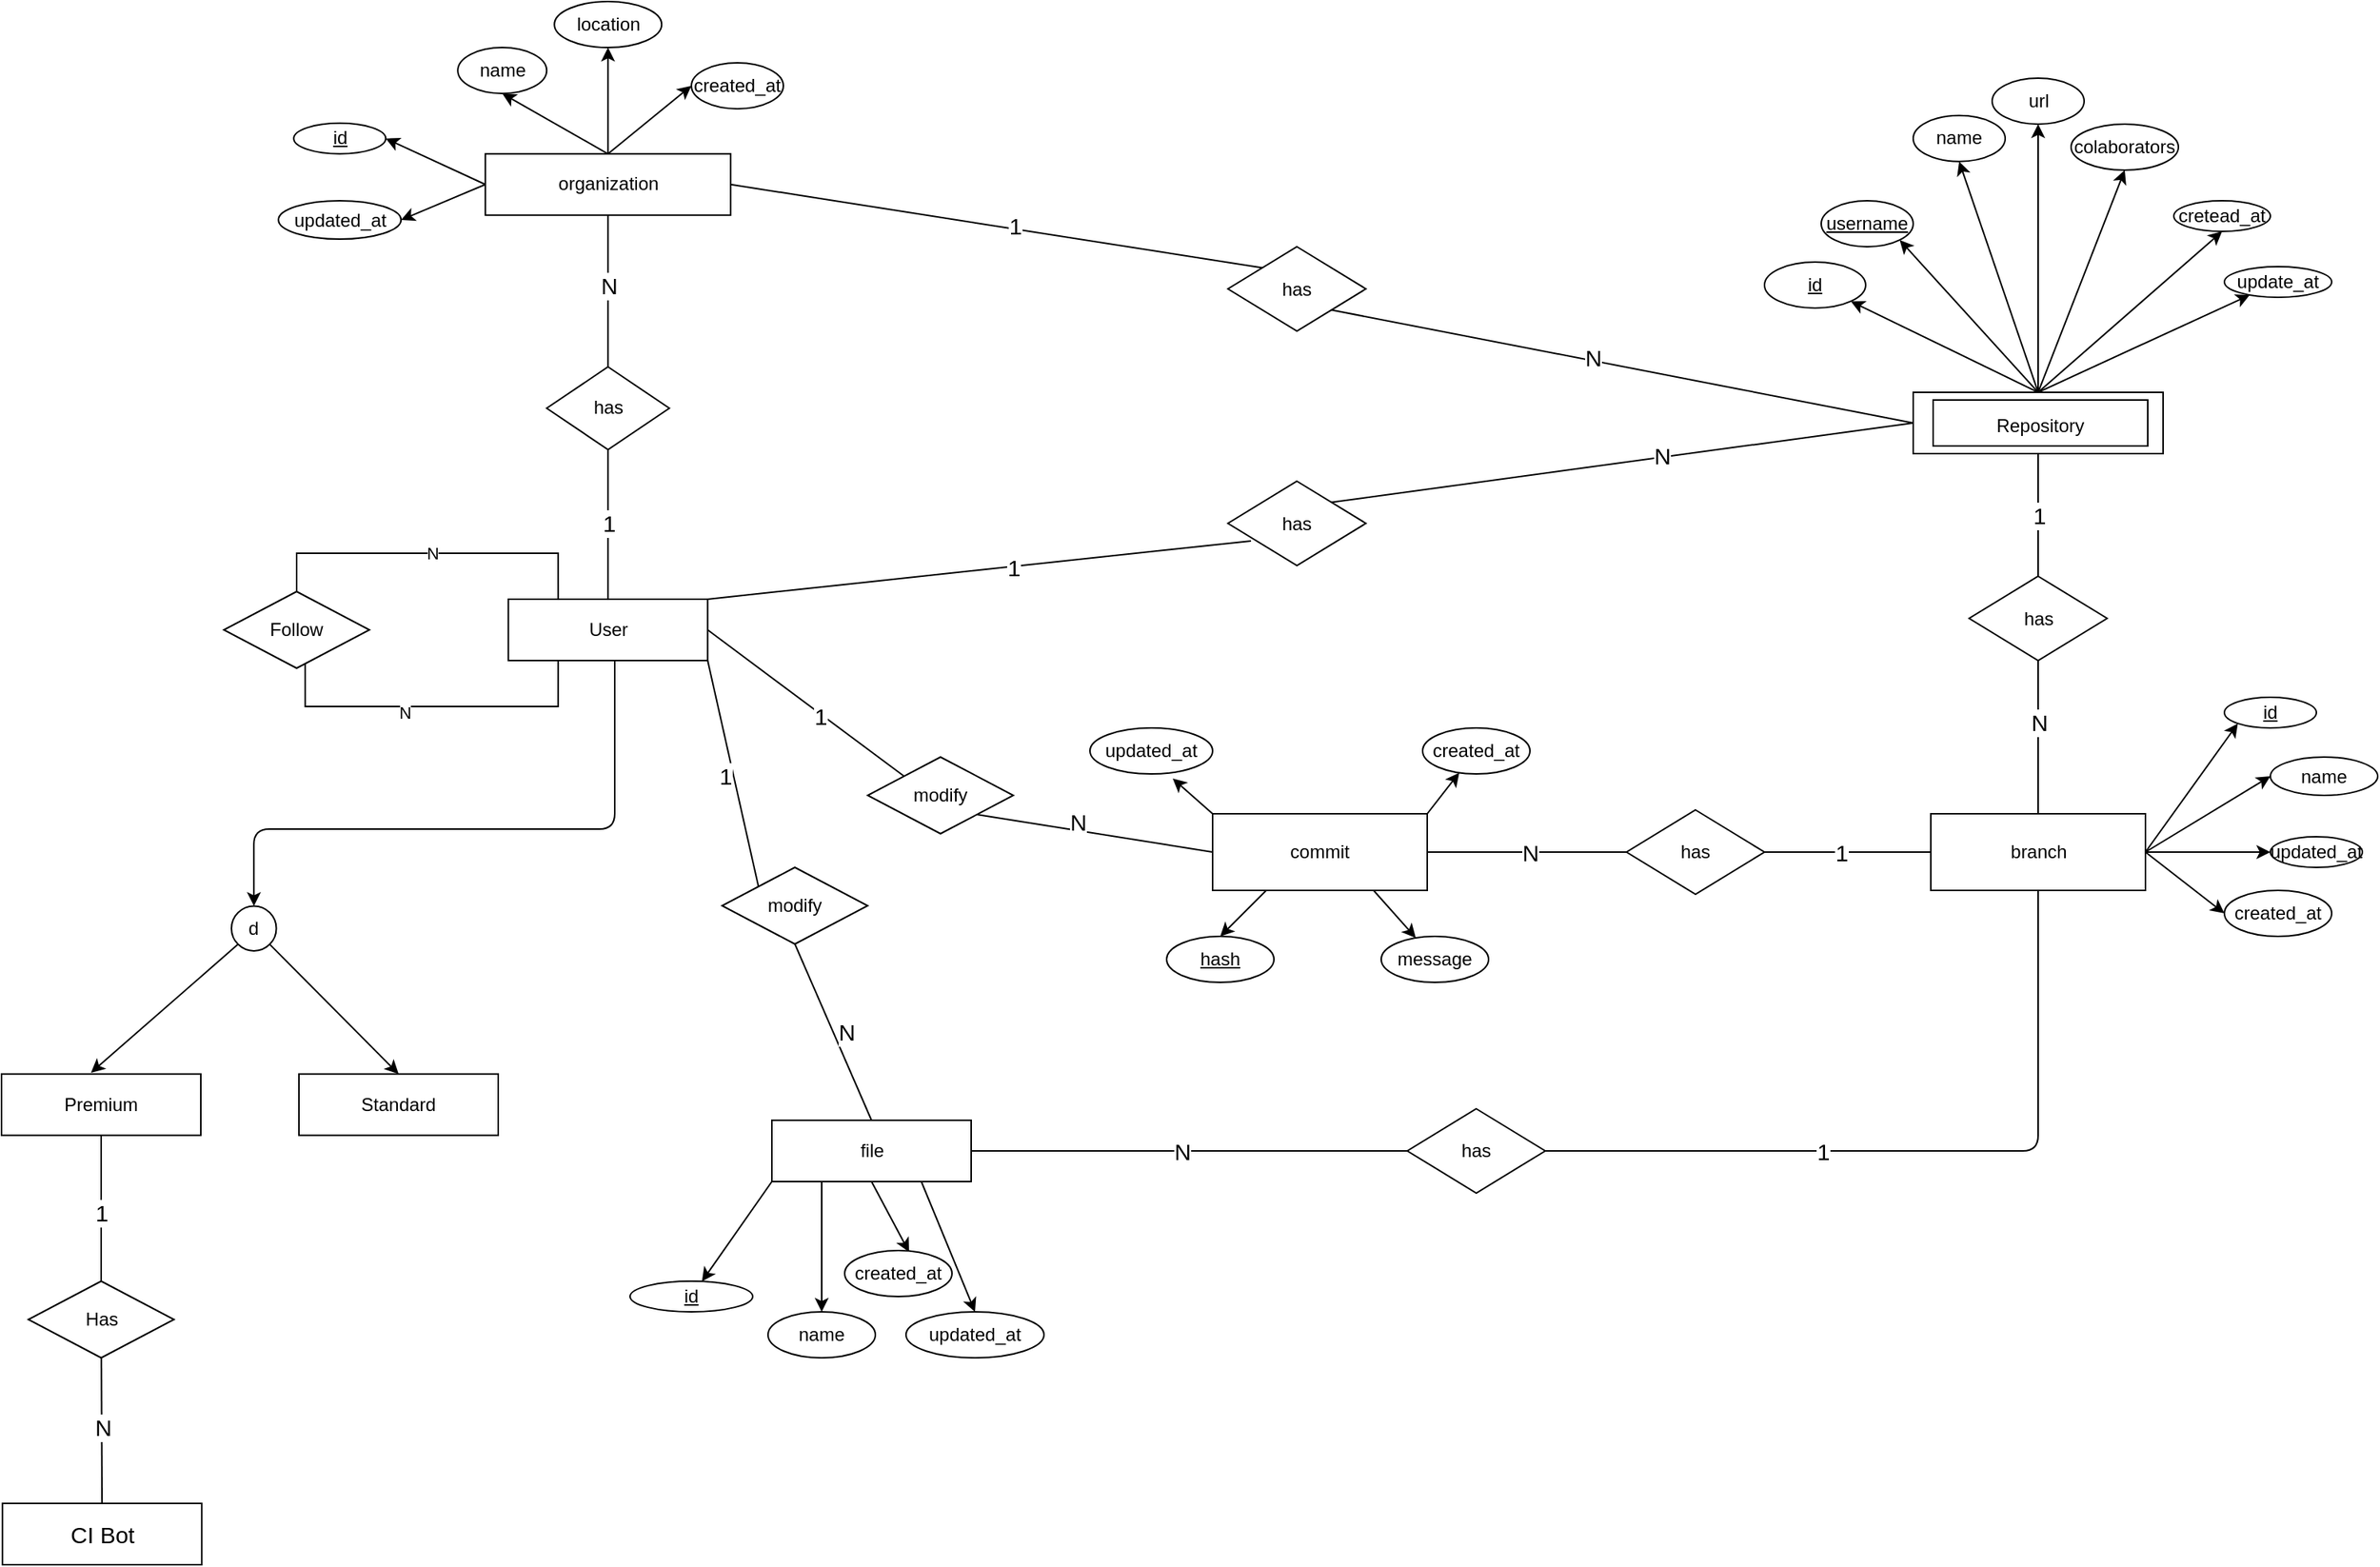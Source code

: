 <mxfile version="14.7.7" type="github">
  <diagram id="TYsEaEMNFWNOag3v1iif" name="Page-1">
    <mxGraphModel dx="2249" dy="811" grid="1" gridSize="10" guides="1" tooltips="1" connect="1" arrows="1" fold="1" page="1" pageScale="1" pageWidth="827" pageHeight="1169" math="0" shadow="0">
      <root>
        <mxCell id="0" />
        <mxCell id="1" parent="0" />
        <mxCell id="EZ2-l9n4eVcmhHuR-73A-8" style="edgeStyle=orthogonalEdgeStyle;rounded=1;orthogonalLoop=1;jettySize=auto;html=1;entryX=0.5;entryY=0;entryDx=0;entryDy=0;" parent="1" source="ldGf9XZsLyRZcBgSeUy8-1" target="EZ2-l9n4eVcmhHuR-73A-7" edge="1">
          <mxGeometry relative="1" as="geometry">
            <Array as="points">
              <mxPoint x="160" y="550" />
              <mxPoint x="-75" y="550" />
            </Array>
          </mxGeometry>
        </mxCell>
        <mxCell id="Y0P9biqU0XknDKCg1FIJ-3" style="edgeStyle=orthogonalEdgeStyle;rounded=0;orthogonalLoop=1;jettySize=auto;html=1;entryX=0.5;entryY=0;entryDx=0;entryDy=0;endArrow=none;endFill=0;exitX=0.25;exitY=0;exitDx=0;exitDy=0;" edge="1" parent="1" source="ldGf9XZsLyRZcBgSeUy8-1" target="Y0P9biqU0XknDKCg1FIJ-2">
          <mxGeometry relative="1" as="geometry">
            <mxPoint x="115.62" y="400" as="sourcePoint" />
            <mxPoint x="-31.26" y="400" as="targetPoint" />
            <Array as="points">
              <mxPoint x="123" y="370" />
              <mxPoint x="-47" y="370" />
            </Array>
          </mxGeometry>
        </mxCell>
        <mxCell id="Y0P9biqU0XknDKCg1FIJ-5" value="N" style="edgeLabel;html=1;align=center;verticalAlign=middle;resizable=0;points=[];" vertex="1" connectable="0" parent="Y0P9biqU0XknDKCg1FIJ-3">
          <mxGeometry x="-0.267" relative="1" as="geometry">
            <mxPoint x="-30" as="offset" />
          </mxGeometry>
        </mxCell>
        <mxCell id="ldGf9XZsLyRZcBgSeUy8-1" value="User" style="whiteSpace=wrap;html=1;align=center;" parent="1" vertex="1">
          <mxGeometry x="90.62" y="400" width="130" height="40" as="geometry" />
        </mxCell>
        <mxCell id="EZ2-l9n4eVcmhHuR-73A-34" style="rounded=1;orthogonalLoop=1;jettySize=auto;html=1;entryX=1;entryY=0;entryDx=0;entryDy=0;fontSize=15;startArrow=none;startFill=0;endArrow=none;endFill=0;exitX=0.167;exitY=0.709;exitDx=0;exitDy=0;exitPerimeter=0;" parent="1" source="ldGf9XZsLyRZcBgSeUy8-25" target="ldGf9XZsLyRZcBgSeUy8-1" edge="1">
          <mxGeometry relative="1" as="geometry" />
        </mxCell>
        <mxCell id="EZ2-l9n4eVcmhHuR-73A-48" value="1" style="edgeLabel;html=1;align=center;verticalAlign=middle;resizable=0;points=[];fontSize=15;" parent="EZ2-l9n4eVcmhHuR-73A-34" vertex="1" connectable="0">
          <mxGeometry x="-0.126" relative="1" as="geometry">
            <mxPoint as="offset" />
          </mxGeometry>
        </mxCell>
        <mxCell id="EZ2-l9n4eVcmhHuR-73A-46" style="edgeStyle=none;rounded=1;orthogonalLoop=1;jettySize=auto;html=1;exitX=1;exitY=0;exitDx=0;exitDy=0;entryX=0;entryY=0.5;entryDx=0;entryDy=0;fontSize=15;startArrow=none;startFill=0;endArrow=none;endFill=0;" parent="1" source="ldGf9XZsLyRZcBgSeUy8-25" target="ldGf9XZsLyRZcBgSeUy8-41" edge="1">
          <mxGeometry relative="1" as="geometry" />
        </mxCell>
        <mxCell id="EZ2-l9n4eVcmhHuR-73A-47" value="N" style="edgeLabel;html=1;align=center;verticalAlign=middle;resizable=0;points=[];fontSize=15;" parent="EZ2-l9n4eVcmhHuR-73A-46" vertex="1" connectable="0">
          <mxGeometry x="0.2" y="1" relative="1" as="geometry">
            <mxPoint x="-13" y="1" as="offset" />
          </mxGeometry>
        </mxCell>
        <mxCell id="ldGf9XZsLyRZcBgSeUy8-25" value="has" style="shape=rhombus;perimeter=rhombusPerimeter;whiteSpace=wrap;html=1;align=center;" parent="1" vertex="1">
          <mxGeometry x="560" y="323" width="90" height="55" as="geometry" />
        </mxCell>
        <mxCell id="EZ2-l9n4eVcmhHuR-73A-33" style="rounded=1;orthogonalLoop=1;jettySize=auto;html=1;entryX=1;entryY=1;entryDx=0;entryDy=0;fontSize=15;startArrow=none;startFill=0;endArrow=none;endFill=0;exitX=0;exitY=0;exitDx=0;exitDy=0;" parent="1" source="ldGf9XZsLyRZcBgSeUy8-39" target="ldGf9XZsLyRZcBgSeUy8-1" edge="1">
          <mxGeometry relative="1" as="geometry" />
        </mxCell>
        <mxCell id="EZ2-l9n4eVcmhHuR-73A-57" value="1" style="edgeLabel;html=1;align=center;verticalAlign=middle;resizable=0;points=[];fontSize=15;" parent="EZ2-l9n4eVcmhHuR-73A-33" vertex="1" connectable="0">
          <mxGeometry x="-0.208" relative="1" as="geometry">
            <mxPoint x="-9" y="-14" as="offset" />
          </mxGeometry>
        </mxCell>
        <mxCell id="EZ2-l9n4eVcmhHuR-73A-35" style="edgeStyle=none;rounded=1;orthogonalLoop=1;jettySize=auto;html=1;exitX=1;exitY=1;exitDx=0;exitDy=0;entryX=0;entryY=0.5;entryDx=0;entryDy=0;fontSize=15;startArrow=none;startFill=0;endArrow=none;endFill=0;" parent="1" source="EZ2-l9n4eVcmhHuR-73A-64" target="ldGf9XZsLyRZcBgSeUy8-68" edge="1">
          <mxGeometry relative="1" as="geometry" />
        </mxCell>
        <mxCell id="EZ2-l9n4eVcmhHuR-73A-54" value="N" style="edgeLabel;html=1;align=center;verticalAlign=middle;resizable=0;points=[];fontSize=15;" parent="EZ2-l9n4eVcmhHuR-73A-35" vertex="1" connectable="0">
          <mxGeometry x="0.257" y="-1" relative="1" as="geometry">
            <mxPoint x="-31" y="-12" as="offset" />
          </mxGeometry>
        </mxCell>
        <mxCell id="ldGf9XZsLyRZcBgSeUy8-39" value="modify" style="shape=rhombus;perimeter=rhombusPerimeter;whiteSpace=wrap;html=1;align=center;" parent="1" vertex="1">
          <mxGeometry x="230" y="575" width="95" height="50" as="geometry" />
        </mxCell>
        <mxCell id="ldGf9XZsLyRZcBgSeUy8-50" style="edgeStyle=none;rounded=0;orthogonalLoop=1;jettySize=auto;html=1;entryX=1;entryY=1;entryDx=0;entryDy=0;exitX=0.5;exitY=0;exitDx=0;exitDy=0;" parent="1" source="ldGf9XZsLyRZcBgSeUy8-41" target="ldGf9XZsLyRZcBgSeUy8-49" edge="1">
          <mxGeometry relative="1" as="geometry">
            <mxPoint x="1060" y="250" as="sourcePoint" />
            <mxPoint x="917" y="216" as="targetPoint" />
          </mxGeometry>
        </mxCell>
        <mxCell id="ldGf9XZsLyRZcBgSeUy8-51" style="edgeStyle=none;rounded=0;orthogonalLoop=1;jettySize=auto;html=1;exitX=0.5;exitY=0;exitDx=0;exitDy=0;entryX=0.5;entryY=1;entryDx=0;entryDy=0;" parent="1" source="ldGf9XZsLyRZcBgSeUy8-41" target="ldGf9XZsLyRZcBgSeUy8-47" edge="1">
          <mxGeometry relative="1" as="geometry" />
        </mxCell>
        <mxCell id="ldGf9XZsLyRZcBgSeUy8-52" style="edgeStyle=none;rounded=0;orthogonalLoop=1;jettySize=auto;html=1;entryX=0.5;entryY=1;entryDx=0;entryDy=0;exitX=0.5;exitY=0;exitDx=0;exitDy=0;" parent="1" source="ldGf9XZsLyRZcBgSeUy8-41" target="ldGf9XZsLyRZcBgSeUy8-46" edge="1">
          <mxGeometry relative="1" as="geometry">
            <mxPoint x="1070" y="196" as="targetPoint" />
          </mxGeometry>
        </mxCell>
        <mxCell id="ldGf9XZsLyRZcBgSeUy8-53" style="edgeStyle=none;rounded=0;orthogonalLoop=1;jettySize=auto;html=1;entryX=0.5;entryY=1;entryDx=0;entryDy=0;exitX=0.5;exitY=0;exitDx=0;exitDy=0;" parent="1" source="ldGf9XZsLyRZcBgSeUy8-41" target="ldGf9XZsLyRZcBgSeUy8-45" edge="1">
          <mxGeometry relative="1" as="geometry">
            <mxPoint x="1100" y="230" as="sourcePoint" />
          </mxGeometry>
        </mxCell>
        <mxCell id="ldGf9XZsLyRZcBgSeUy8-54" style="edgeStyle=none;rounded=0;orthogonalLoop=1;jettySize=auto;html=1;exitX=0.5;exitY=0;exitDx=0;exitDy=0;entryX=0.5;entryY=1;entryDx=0;entryDy=0;" parent="1" source="ldGf9XZsLyRZcBgSeUy8-41" target="ldGf9XZsLyRZcBgSeUy8-44" edge="1">
          <mxGeometry relative="1" as="geometry" />
        </mxCell>
        <mxCell id="ldGf9XZsLyRZcBgSeUy8-55" style="edgeStyle=none;rounded=0;orthogonalLoop=1;jettySize=auto;html=1;exitX=0.5;exitY=0;exitDx=0;exitDy=0;" parent="1" source="ldGf9XZsLyRZcBgSeUy8-41" target="ldGf9XZsLyRZcBgSeUy8-43" edge="1">
          <mxGeometry relative="1" as="geometry" />
        </mxCell>
        <mxCell id="ldGf9XZsLyRZcBgSeUy8-43" value="update_at" style="ellipse;whiteSpace=wrap;html=1;align=center;" parent="1" vertex="1">
          <mxGeometry x="1210" y="183" width="70" height="20" as="geometry" />
        </mxCell>
        <mxCell id="ldGf9XZsLyRZcBgSeUy8-44" value="cretead_at" style="ellipse;whiteSpace=wrap;html=1;align=center;" parent="1" vertex="1">
          <mxGeometry x="1177" y="140" width="63" height="20" as="geometry" />
        </mxCell>
        <mxCell id="ldGf9XZsLyRZcBgSeUy8-45" value="colaborators" style="ellipse;whiteSpace=wrap;html=1;align=center;" parent="1" vertex="1">
          <mxGeometry x="1110" y="90" width="70" height="30" as="geometry" />
        </mxCell>
        <mxCell id="ldGf9XZsLyRZcBgSeUy8-46" value="url" style="ellipse;whiteSpace=wrap;html=1;align=center;" parent="1" vertex="1">
          <mxGeometry x="1058.5" y="60" width="60" height="30" as="geometry" />
        </mxCell>
        <mxCell id="ldGf9XZsLyRZcBgSeUy8-47" value="name" style="ellipse;whiteSpace=wrap;html=1;align=center;" parent="1" vertex="1">
          <mxGeometry x="1007" y="84.38" width="60" height="30" as="geometry" />
        </mxCell>
        <mxCell id="ldGf9XZsLyRZcBgSeUy8-49" value="id" style="ellipse;whiteSpace=wrap;html=1;align=center;fontStyle=4;" parent="1" vertex="1">
          <mxGeometry x="910" y="180" width="66" height="30" as="geometry" />
        </mxCell>
        <mxCell id="ldGf9XZsLyRZcBgSeUy8-62" style="edgeStyle=none;rounded=0;orthogonalLoop=1;jettySize=auto;html=1;exitX=0;exitY=1;exitDx=0;exitDy=0;" parent="1" source="ldGf9XZsLyRZcBgSeUy8-56" target="ldGf9XZsLyRZcBgSeUy8-61" edge="1">
          <mxGeometry relative="1" as="geometry" />
        </mxCell>
        <mxCell id="ldGf9XZsLyRZcBgSeUy8-63" style="edgeStyle=none;rounded=0;orthogonalLoop=1;jettySize=auto;html=1;exitX=0.25;exitY=1;exitDx=0;exitDy=0;entryX=0.5;entryY=0;entryDx=0;entryDy=0;" parent="1" source="ldGf9XZsLyRZcBgSeUy8-56" target="ldGf9XZsLyRZcBgSeUy8-59" edge="1">
          <mxGeometry relative="1" as="geometry" />
        </mxCell>
        <mxCell id="ldGf9XZsLyRZcBgSeUy8-64" style="edgeStyle=none;rounded=0;orthogonalLoop=1;jettySize=auto;html=1;exitX=0.5;exitY=1;exitDx=0;exitDy=0;entryX=0.6;entryY=0.033;entryDx=0;entryDy=0;entryPerimeter=0;" parent="1" source="ldGf9XZsLyRZcBgSeUy8-56" target="ldGf9XZsLyRZcBgSeUy8-58" edge="1">
          <mxGeometry relative="1" as="geometry" />
        </mxCell>
        <mxCell id="ldGf9XZsLyRZcBgSeUy8-65" style="edgeStyle=none;rounded=0;orthogonalLoop=1;jettySize=auto;html=1;exitX=0.75;exitY=1;exitDx=0;exitDy=0;entryX=0.5;entryY=0;entryDx=0;entryDy=0;" parent="1" source="ldGf9XZsLyRZcBgSeUy8-56" target="ldGf9XZsLyRZcBgSeUy8-57" edge="1">
          <mxGeometry relative="1" as="geometry" />
        </mxCell>
        <mxCell id="EZ2-l9n4eVcmhHuR-73A-3" style="edgeStyle=orthogonalEdgeStyle;rounded=1;orthogonalLoop=1;jettySize=auto;html=1;exitX=1;exitY=0.5;exitDx=0;exitDy=0;entryX=0;entryY=0.5;entryDx=0;entryDy=0;endArrow=none;endFill=0;" parent="1" source="ldGf9XZsLyRZcBgSeUy8-56" target="EZ2-l9n4eVcmhHuR-73A-1" edge="1">
          <mxGeometry relative="1" as="geometry" />
        </mxCell>
        <mxCell id="EZ2-l9n4eVcmhHuR-73A-60" value="N" style="edgeLabel;html=1;align=center;verticalAlign=middle;resizable=0;points=[];fontSize=15;" parent="EZ2-l9n4eVcmhHuR-73A-3" vertex="1" connectable="0">
          <mxGeometry x="-0.083" relative="1" as="geometry">
            <mxPoint x="7" as="offset" />
          </mxGeometry>
        </mxCell>
        <mxCell id="ldGf9XZsLyRZcBgSeUy8-56" value="file " style="whiteSpace=wrap;html=1;align=center;" parent="1" vertex="1">
          <mxGeometry x="262.5" y="740" width="130" height="40" as="geometry" />
        </mxCell>
        <mxCell id="ldGf9XZsLyRZcBgSeUy8-57" value="updated_at" style="ellipse;whiteSpace=wrap;html=1;align=center;" parent="1" vertex="1">
          <mxGeometry x="350" y="865" width="90" height="30" as="geometry" />
        </mxCell>
        <mxCell id="ldGf9XZsLyRZcBgSeUy8-58" value="created_at" style="ellipse;whiteSpace=wrap;html=1;align=center;" parent="1" vertex="1">
          <mxGeometry x="310" y="825" width="70" height="30" as="geometry" />
        </mxCell>
        <mxCell id="ldGf9XZsLyRZcBgSeUy8-59" value="name" style="ellipse;whiteSpace=wrap;html=1;align=center;" parent="1" vertex="1">
          <mxGeometry x="260" y="865" width="70" height="30" as="geometry" />
        </mxCell>
        <mxCell id="ldGf9XZsLyRZcBgSeUy8-61" value="id" style="ellipse;whiteSpace=wrap;html=1;align=center;fontStyle=4;" parent="1" vertex="1">
          <mxGeometry x="170" y="845" width="80" height="20" as="geometry" />
        </mxCell>
        <mxCell id="ldGf9XZsLyRZcBgSeUy8-67" value="" style="endArrow=none;html=1;rounded=0;entryX=0.5;entryY=0;entryDx=0;entryDy=0;exitX=0.5;exitY=1;exitDx=0;exitDy=0;" parent="1" source="ldGf9XZsLyRZcBgSeUy8-39" target="ldGf9XZsLyRZcBgSeUy8-56" edge="1">
          <mxGeometry relative="1" as="geometry">
            <mxPoint x="334.5" y="585" as="sourcePoint" />
            <mxPoint x="334.5" y="725" as="targetPoint" />
          </mxGeometry>
        </mxCell>
        <mxCell id="EZ2-l9n4eVcmhHuR-73A-56" value="N" style="edgeLabel;html=1;align=center;verticalAlign=middle;resizable=0;points=[];fontSize=15;" parent="ldGf9XZsLyRZcBgSeUy8-67" vertex="1" connectable="0">
          <mxGeometry x="0.32" y="1" relative="1" as="geometry">
            <mxPoint x="-1" y="-19" as="offset" />
          </mxGeometry>
        </mxCell>
        <mxCell id="ldGf9XZsLyRZcBgSeUy8-74" style="edgeStyle=none;rounded=0;orthogonalLoop=1;jettySize=auto;html=1;exitX=0.25;exitY=1;exitDx=0;exitDy=0;entryX=0.5;entryY=0;entryDx=0;entryDy=0;" parent="1" source="ldGf9XZsLyRZcBgSeUy8-68" target="ldGf9XZsLyRZcBgSeUy8-69" edge="1">
          <mxGeometry relative="1" as="geometry" />
        </mxCell>
        <mxCell id="ldGf9XZsLyRZcBgSeUy8-75" style="edgeStyle=none;rounded=0;orthogonalLoop=1;jettySize=auto;html=1;exitX=0.75;exitY=1;exitDx=0;exitDy=0;" parent="1" source="ldGf9XZsLyRZcBgSeUy8-68" target="ldGf9XZsLyRZcBgSeUy8-73" edge="1">
          <mxGeometry relative="1" as="geometry" />
        </mxCell>
        <mxCell id="ldGf9XZsLyRZcBgSeUy8-76" style="edgeStyle=none;rounded=0;orthogonalLoop=1;jettySize=auto;html=1;exitX=1;exitY=0;exitDx=0;exitDy=0;" parent="1" source="ldGf9XZsLyRZcBgSeUy8-68" target="ldGf9XZsLyRZcBgSeUy8-72" edge="1">
          <mxGeometry relative="1" as="geometry" />
        </mxCell>
        <mxCell id="ldGf9XZsLyRZcBgSeUy8-77" style="edgeStyle=none;rounded=0;orthogonalLoop=1;jettySize=auto;html=1;exitX=0;exitY=0;exitDx=0;exitDy=0;entryX=0.675;entryY=1.1;entryDx=0;entryDy=0;entryPerimeter=0;" parent="1" source="ldGf9XZsLyRZcBgSeUy8-68" target="ldGf9XZsLyRZcBgSeUy8-71" edge="1">
          <mxGeometry relative="1" as="geometry" />
        </mxCell>
        <mxCell id="ldGf9XZsLyRZcBgSeUy8-68" value="commit" style="whiteSpace=wrap;html=1;align=center;" parent="1" vertex="1">
          <mxGeometry x="550" y="540" width="140" height="50" as="geometry" />
        </mxCell>
        <mxCell id="ldGf9XZsLyRZcBgSeUy8-69" value="hash" style="ellipse;whiteSpace=wrap;html=1;align=center;fontStyle=4;" parent="1" vertex="1">
          <mxGeometry x="520" y="620" width="70" height="30" as="geometry" />
        </mxCell>
        <mxCell id="ldGf9XZsLyRZcBgSeUy8-71" value="updated_at" style="ellipse;whiteSpace=wrap;html=1;align=center;" parent="1" vertex="1">
          <mxGeometry x="470" y="484" width="80" height="30" as="geometry" />
        </mxCell>
        <mxCell id="ldGf9XZsLyRZcBgSeUy8-72" value="created_at" style="ellipse;whiteSpace=wrap;html=1;align=center;" parent="1" vertex="1">
          <mxGeometry x="687" y="484" width="70" height="30" as="geometry" />
        </mxCell>
        <mxCell id="ldGf9XZsLyRZcBgSeUy8-73" value="message" style="ellipse;whiteSpace=wrap;html=1;align=center;" parent="1" vertex="1">
          <mxGeometry x="660" y="620" width="70" height="30" as="geometry" />
        </mxCell>
        <mxCell id="ldGf9XZsLyRZcBgSeUy8-80" style="edgeStyle=none;rounded=0;orthogonalLoop=1;jettySize=auto;html=1;entryX=0.5;entryY=0;entryDx=0;entryDy=0;" parent="1" source="ldGf9XZsLyRZcBgSeUy8-68" target="ldGf9XZsLyRZcBgSeUy8-68" edge="1">
          <mxGeometry relative="1" as="geometry" />
        </mxCell>
        <mxCell id="ldGf9XZsLyRZcBgSeUy8-81" value="has" style="shape=rhombus;perimeter=rhombusPerimeter;whiteSpace=wrap;html=1;align=center;" parent="1" vertex="1">
          <mxGeometry x="820" y="537.5" width="90" height="55" as="geometry" />
        </mxCell>
        <mxCell id="ldGf9XZsLyRZcBgSeUy8-86" style="edgeStyle=none;rounded=0;orthogonalLoop=1;jettySize=auto;html=1;exitX=0;exitY=0.5;exitDx=0;exitDy=0;entryX=1;entryY=0.5;entryDx=0;entryDy=0;" parent="1" source="ldGf9XZsLyRZcBgSeUy8-82" target="ldGf9XZsLyRZcBgSeUy8-83" edge="1">
          <mxGeometry relative="1" as="geometry" />
        </mxCell>
        <mxCell id="ldGf9XZsLyRZcBgSeUy8-87" style="edgeStyle=none;rounded=0;orthogonalLoop=1;jettySize=auto;html=1;exitX=0.5;exitY=0;exitDx=0;exitDy=0;entryX=0.5;entryY=1;entryDx=0;entryDy=0;" parent="1" source="ldGf9XZsLyRZcBgSeUy8-82" target="ldGf9XZsLyRZcBgSeUy8-84" edge="1">
          <mxGeometry relative="1" as="geometry" />
        </mxCell>
        <mxCell id="ldGf9XZsLyRZcBgSeUy8-88" style="edgeStyle=none;rounded=0;orthogonalLoop=1;jettySize=auto;html=1;exitX=0.5;exitY=0;exitDx=0;exitDy=0;" parent="1" source="ldGf9XZsLyRZcBgSeUy8-82" target="ldGf9XZsLyRZcBgSeUy8-85" edge="1">
          <mxGeometry relative="1" as="geometry" />
        </mxCell>
        <mxCell id="ldGf9XZsLyRZcBgSeUy8-90" style="edgeStyle=none;rounded=0;orthogonalLoop=1;jettySize=auto;html=1;exitX=0.5;exitY=0;exitDx=0;exitDy=0;entryX=0;entryY=0.5;entryDx=0;entryDy=0;" parent="1" source="ldGf9XZsLyRZcBgSeUy8-82" target="ldGf9XZsLyRZcBgSeUy8-89" edge="1">
          <mxGeometry relative="1" as="geometry">
            <mxPoint x="310.62" y="89.38" as="targetPoint" />
          </mxGeometry>
        </mxCell>
        <mxCell id="ldGf9XZsLyRZcBgSeUy8-92" style="edgeStyle=none;rounded=0;orthogonalLoop=1;jettySize=auto;html=1;exitX=0;exitY=0.5;exitDx=0;exitDy=0;entryX=1;entryY=0.5;entryDx=0;entryDy=0;" parent="1" source="ldGf9XZsLyRZcBgSeUy8-82" target="ldGf9XZsLyRZcBgSeUy8-91" edge="1">
          <mxGeometry relative="1" as="geometry">
            <mxPoint x="40.62" y="121.88" as="targetPoint" />
          </mxGeometry>
        </mxCell>
        <mxCell id="ldGf9XZsLyRZcBgSeUy8-82" value="organization" style="whiteSpace=wrap;html=1;align=center;" parent="1" vertex="1">
          <mxGeometry x="75.62" y="109.38" width="160" height="40" as="geometry" />
        </mxCell>
        <mxCell id="ldGf9XZsLyRZcBgSeUy8-83" value="id" style="ellipse;whiteSpace=wrap;html=1;align=center;fontStyle=4;" parent="1" vertex="1">
          <mxGeometry x="-49.38" y="89.38" width="60" height="20" as="geometry" />
        </mxCell>
        <mxCell id="ldGf9XZsLyRZcBgSeUy8-84" value="name" style="ellipse;whiteSpace=wrap;html=1;align=center;" parent="1" vertex="1">
          <mxGeometry x="57.62" y="40.0" width="58" height="30" as="geometry" />
        </mxCell>
        <mxCell id="ldGf9XZsLyRZcBgSeUy8-85" value="location" style="ellipse;whiteSpace=wrap;html=1;align=center;" parent="1" vertex="1">
          <mxGeometry x="120.62" y="10.0" width="70" height="30" as="geometry" />
        </mxCell>
        <mxCell id="ldGf9XZsLyRZcBgSeUy8-89" value="created_at" style="ellipse;whiteSpace=wrap;html=1;align=center;" parent="1" vertex="1">
          <mxGeometry x="210" y="50.0" width="60" height="30" as="geometry" />
        </mxCell>
        <mxCell id="ldGf9XZsLyRZcBgSeUy8-91" value="updated_at" style="ellipse;whiteSpace=wrap;html=1;align=center;" parent="1" vertex="1">
          <mxGeometry x="-59.38" y="140" width="80" height="25" as="geometry" />
        </mxCell>
        <mxCell id="ldGf9XZsLyRZcBgSeUy8-97" style="edgeStyle=none;rounded=0;orthogonalLoop=1;jettySize=auto;html=1;exitX=1;exitY=0.5;exitDx=0;exitDy=0;entryX=0;entryY=1;entryDx=0;entryDy=0;" parent="1" source="ldGf9XZsLyRZcBgSeUy8-94" target="ldGf9XZsLyRZcBgSeUy8-95" edge="1">
          <mxGeometry relative="1" as="geometry" />
        </mxCell>
        <mxCell id="ldGf9XZsLyRZcBgSeUy8-98" style="edgeStyle=none;rounded=0;orthogonalLoop=1;jettySize=auto;html=1;exitX=1;exitY=0.5;exitDx=0;exitDy=0;entryX=0;entryY=0.5;entryDx=0;entryDy=0;" parent="1" source="ldGf9XZsLyRZcBgSeUy8-94" target="ldGf9XZsLyRZcBgSeUy8-96" edge="1">
          <mxGeometry relative="1" as="geometry" />
        </mxCell>
        <mxCell id="ldGf9XZsLyRZcBgSeUy8-100" style="edgeStyle=none;rounded=0;orthogonalLoop=1;jettySize=auto;html=1;exitX=1;exitY=0.5;exitDx=0;exitDy=0;entryX=0;entryY=0.5;entryDx=0;entryDy=0;" parent="1" source="ldGf9XZsLyRZcBgSeUy8-94" target="ldGf9XZsLyRZcBgSeUy8-99" edge="1">
          <mxGeometry relative="1" as="geometry" />
        </mxCell>
        <mxCell id="ldGf9XZsLyRZcBgSeUy8-102" style="edgeStyle=none;rounded=0;orthogonalLoop=1;jettySize=auto;html=1;exitX=1;exitY=0.5;exitDx=0;exitDy=0;entryX=0;entryY=0.5;entryDx=0;entryDy=0;" parent="1" source="ldGf9XZsLyRZcBgSeUy8-94" target="ldGf9XZsLyRZcBgSeUy8-101" edge="1">
          <mxGeometry relative="1" as="geometry" />
        </mxCell>
        <mxCell id="EZ2-l9n4eVcmhHuR-73A-2" style="edgeStyle=orthogonalEdgeStyle;orthogonalLoop=1;jettySize=auto;html=1;exitX=0.5;exitY=1;exitDx=0;exitDy=0;entryX=1;entryY=0.5;entryDx=0;entryDy=0;rounded=1;endArrow=none;endFill=0;" parent="1" source="ldGf9XZsLyRZcBgSeUy8-94" target="EZ2-l9n4eVcmhHuR-73A-1" edge="1">
          <mxGeometry relative="1" as="geometry" />
        </mxCell>
        <mxCell id="EZ2-l9n4eVcmhHuR-73A-61" value="1" style="edgeLabel;html=1;align=center;verticalAlign=middle;resizable=0;points=[];fontSize=15;" parent="EZ2-l9n4eVcmhHuR-73A-2" vertex="1" connectable="0">
          <mxGeometry x="0.552" y="-2" relative="1" as="geometry">
            <mxPoint x="71" y="2" as="offset" />
          </mxGeometry>
        </mxCell>
        <mxCell id="EZ2-l9n4eVcmhHuR-73A-16" value="" style="edgeStyle=none;rounded=1;orthogonalLoop=1;jettySize=auto;html=1;endArrow=none;endFill=0;startArrow=none;startFill=0;" parent="1" source="ldGf9XZsLyRZcBgSeUy8-94" target="Y7WxunnAGhrs0RHYik_--15" edge="1">
          <mxGeometry relative="1" as="geometry" />
        </mxCell>
        <mxCell id="EZ2-l9n4eVcmhHuR-73A-17" value="N" style="edgeLabel;html=1;align=center;verticalAlign=middle;resizable=0;points=[];fontSize=15;" parent="EZ2-l9n4eVcmhHuR-73A-16" vertex="1" connectable="0">
          <mxGeometry x="0.441" y="-1" relative="1" as="geometry">
            <mxPoint x="-1" y="12" as="offset" />
          </mxGeometry>
        </mxCell>
        <mxCell id="ldGf9XZsLyRZcBgSeUy8-94" value="branch" style="whiteSpace=wrap;html=1;align=center;" parent="1" vertex="1">
          <mxGeometry x="1018.5" y="540" width="140" height="50" as="geometry" />
        </mxCell>
        <mxCell id="ldGf9XZsLyRZcBgSeUy8-95" value="id" style="ellipse;whiteSpace=wrap;html=1;align=center;fontStyle=4;" parent="1" vertex="1">
          <mxGeometry x="1210" y="464" width="60" height="20" as="geometry" />
        </mxCell>
        <mxCell id="ldGf9XZsLyRZcBgSeUy8-96" value="name" style="ellipse;whiteSpace=wrap;html=1;align=center;" parent="1" vertex="1">
          <mxGeometry x="1240" y="503" width="70" height="25" as="geometry" />
        </mxCell>
        <mxCell id="ldGf9XZsLyRZcBgSeUy8-99" value="updated_at" style="ellipse;whiteSpace=wrap;html=1;align=center;" parent="1" vertex="1">
          <mxGeometry x="1240" y="555" width="60" height="20" as="geometry" />
        </mxCell>
        <mxCell id="ldGf9XZsLyRZcBgSeUy8-101" value="created_at" style="ellipse;whiteSpace=wrap;html=1;align=center;" parent="1" vertex="1">
          <mxGeometry x="1210" y="590" width="70" height="30" as="geometry" />
        </mxCell>
        <mxCell id="ldGf9XZsLyRZcBgSeUy8-106" value="" style="endArrow=none;html=1;rounded=0;exitX=1;exitY=0.5;exitDx=0;exitDy=0;" parent="1" source="ldGf9XZsLyRZcBgSeUy8-68" target="ldGf9XZsLyRZcBgSeUy8-81" edge="1">
          <mxGeometry relative="1" as="geometry">
            <mxPoint x="700" y="555" as="sourcePoint" />
            <mxPoint x="631.5" y="732.5" as="targetPoint" />
          </mxGeometry>
        </mxCell>
        <mxCell id="EZ2-l9n4eVcmhHuR-73A-58" value="N" style="edgeLabel;html=1;align=center;verticalAlign=middle;resizable=0;points=[];fontSize=15;" parent="ldGf9XZsLyRZcBgSeUy8-106" vertex="1" connectable="0">
          <mxGeometry x="0.469" y="-2" relative="1" as="geometry">
            <mxPoint x="-29" y="-2" as="offset" />
          </mxGeometry>
        </mxCell>
        <mxCell id="ldGf9XZsLyRZcBgSeUy8-107" value="" style="edgeStyle=entityRelationEdgeStyle;fontSize=12;html=1;endArrow=none;endFill=0;entryX=0;entryY=0.5;entryDx=0;entryDy=0;exitX=1;exitY=0.5;exitDx=0;exitDy=0;" parent="1" source="ldGf9XZsLyRZcBgSeUy8-81" target="ldGf9XZsLyRZcBgSeUy8-94" edge="1">
          <mxGeometry width="100" height="100" relative="1" as="geometry">
            <mxPoint x="780" y="685" as="sourcePoint" />
            <mxPoint x="880" y="585" as="targetPoint" />
          </mxGeometry>
        </mxCell>
        <mxCell id="EZ2-l9n4eVcmhHuR-73A-59" value="1" style="edgeLabel;html=1;align=center;verticalAlign=middle;resizable=0;points=[];fontSize=15;" parent="ldGf9XZsLyRZcBgSeUy8-107" vertex="1" connectable="0">
          <mxGeometry x="-0.453" relative="1" as="geometry">
            <mxPoint x="20" as="offset" />
          </mxGeometry>
        </mxCell>
        <mxCell id="EZ2-l9n4eVcmhHuR-73A-42" style="edgeStyle=none;rounded=1;orthogonalLoop=1;jettySize=auto;html=1;entryX=0.5;entryY=1;entryDx=0;entryDy=0;fontSize=15;startArrow=none;startFill=0;endArrow=none;endFill=0;" parent="1" source="Y7WxunnAGhrs0RHYik_--12" target="ldGf9XZsLyRZcBgSeUy8-82" edge="1">
          <mxGeometry relative="1" as="geometry" />
        </mxCell>
        <mxCell id="EZ2-l9n4eVcmhHuR-73A-43" value="N" style="edgeLabel;html=1;align=center;verticalAlign=middle;resizable=0;points=[];fontSize=15;" parent="EZ2-l9n4eVcmhHuR-73A-42" vertex="1" connectable="0">
          <mxGeometry x="0.18" y="-1" relative="1" as="geometry">
            <mxPoint x="-1" y="5" as="offset" />
          </mxGeometry>
        </mxCell>
        <mxCell id="EZ2-l9n4eVcmhHuR-73A-44" style="edgeStyle=none;rounded=1;orthogonalLoop=1;jettySize=auto;html=1;entryX=0.5;entryY=0;entryDx=0;entryDy=0;fontSize=15;startArrow=none;startFill=0;endArrow=none;endFill=0;" parent="1" source="Y7WxunnAGhrs0RHYik_--12" target="ldGf9XZsLyRZcBgSeUy8-1" edge="1">
          <mxGeometry relative="1" as="geometry" />
        </mxCell>
        <mxCell id="EZ2-l9n4eVcmhHuR-73A-45" value="1" style="edgeLabel;html=1;align=center;verticalAlign=middle;resizable=0;points=[];fontSize=15;" parent="EZ2-l9n4eVcmhHuR-73A-44" vertex="1" connectable="0">
          <mxGeometry x="-0.35" y="-1" relative="1" as="geometry">
            <mxPoint x="1" y="16" as="offset" />
          </mxGeometry>
        </mxCell>
        <mxCell id="Y7WxunnAGhrs0RHYik_--12" value="has" style="rhombus;whiteSpace=wrap;html=1;" parent="1" vertex="1">
          <mxGeometry x="115.62" y="248.38" width="80" height="54" as="geometry" />
        </mxCell>
        <mxCell id="EZ2-l9n4eVcmhHuR-73A-14" style="edgeStyle=none;rounded=1;orthogonalLoop=1;jettySize=auto;html=1;exitX=0.5;exitY=0;exitDx=0;exitDy=0;entryX=0.5;entryY=1;entryDx=0;entryDy=0;endArrow=none;endFill=0;" parent="1" source="Y7WxunnAGhrs0RHYik_--15" target="ldGf9XZsLyRZcBgSeUy8-41" edge="1">
          <mxGeometry relative="1" as="geometry" />
        </mxCell>
        <mxCell id="EZ2-l9n4eVcmhHuR-73A-18" value="1" style="edgeLabel;html=1;align=center;verticalAlign=middle;resizable=0;points=[];fontSize=15;" parent="EZ2-l9n4eVcmhHuR-73A-14" vertex="1" connectable="0">
          <mxGeometry x="0.472" relative="1" as="geometry">
            <mxPoint y="19" as="offset" />
          </mxGeometry>
        </mxCell>
        <mxCell id="Y7WxunnAGhrs0RHYik_--15" value="has" style="shape=rhombus;perimeter=rhombusPerimeter;whiteSpace=wrap;html=1;align=center;" parent="1" vertex="1">
          <mxGeometry x="1043.5" y="385" width="90" height="55" as="geometry" />
        </mxCell>
        <mxCell id="EZ2-l9n4eVcmhHuR-73A-1" value="has" style="shape=rhombus;perimeter=rhombusPerimeter;whiteSpace=wrap;html=1;align=center;" parent="1" vertex="1">
          <mxGeometry x="677" y="732.5" width="90" height="55" as="geometry" />
        </mxCell>
        <mxCell id="EZ2-l9n4eVcmhHuR-73A-11" style="rounded=1;orthogonalLoop=1;jettySize=auto;html=1;entryX=0.449;entryY=-0.021;entryDx=0;entryDy=0;entryPerimeter=0;exitX=0;exitY=1;exitDx=0;exitDy=0;" parent="1" source="EZ2-l9n4eVcmhHuR-73A-7" target="EZ2-l9n4eVcmhHuR-73A-9" edge="1">
          <mxGeometry relative="1" as="geometry" />
        </mxCell>
        <mxCell id="EZ2-l9n4eVcmhHuR-73A-12" style="edgeStyle=none;rounded=1;orthogonalLoop=1;jettySize=auto;html=1;entryX=0.5;entryY=0;entryDx=0;entryDy=0;" parent="1" source="EZ2-l9n4eVcmhHuR-73A-7" target="EZ2-l9n4eVcmhHuR-73A-10" edge="1">
          <mxGeometry relative="1" as="geometry" />
        </mxCell>
        <mxCell id="EZ2-l9n4eVcmhHuR-73A-7" value="d" style="ellipse;whiteSpace=wrap;html=1;aspect=fixed;" parent="1" vertex="1">
          <mxGeometry x="-90" y="600.19" width="29.25" height="29.25" as="geometry" />
        </mxCell>
        <mxCell id="EZ2-l9n4eVcmhHuR-73A-38" style="edgeStyle=none;rounded=1;orthogonalLoop=1;jettySize=auto;html=1;entryX=0.5;entryY=0;entryDx=0;entryDy=0;fontSize=15;startArrow=none;startFill=0;endArrow=none;endFill=0;" parent="1" source="EZ2-l9n4eVcmhHuR-73A-9" target="EZ2-l9n4eVcmhHuR-73A-37" edge="1">
          <mxGeometry relative="1" as="geometry" />
        </mxCell>
        <mxCell id="EZ2-l9n4eVcmhHuR-73A-63" value="1" style="edgeLabel;html=1;align=center;verticalAlign=middle;resizable=0;points=[];fontSize=15;" parent="EZ2-l9n4eVcmhHuR-73A-38" vertex="1" connectable="0">
          <mxGeometry x="-0.366" y="-1" relative="1" as="geometry">
            <mxPoint x="1" y="20" as="offset" />
          </mxGeometry>
        </mxCell>
        <mxCell id="EZ2-l9n4eVcmhHuR-73A-9" value="Premium" style="whiteSpace=wrap;html=1;align=center;" parent="1" vertex="1">
          <mxGeometry x="-240" y="709.81" width="130" height="40" as="geometry" />
        </mxCell>
        <mxCell id="EZ2-l9n4eVcmhHuR-73A-10" value="Standard" style="whiteSpace=wrap;html=1;align=center;" parent="1" vertex="1">
          <mxGeometry x="-46" y="709.81" width="130" height="40" as="geometry" />
        </mxCell>
        <mxCell id="EZ2-l9n4eVcmhHuR-73A-24" value="" style="group" parent="1" vertex="1" connectable="0">
          <mxGeometry x="1007" y="265" width="163" height="40" as="geometry" />
        </mxCell>
        <mxCell id="ldGf9XZsLyRZcBgSeUy8-41" value="repository" style="whiteSpace=wrap;html=1;align=center;" parent="EZ2-l9n4eVcmhHuR-73A-24" vertex="1">
          <mxGeometry width="163" height="40" as="geometry" />
        </mxCell>
        <mxCell id="EZ2-l9n4eVcmhHuR-73A-23" value="&lt;font style=&quot;font-size: 12px&quot;&gt;Repository&lt;/font&gt;" style="rounded=0;whiteSpace=wrap;html=1;fontSize=15;gradientColor=none;" parent="EZ2-l9n4eVcmhHuR-73A-24" vertex="1">
          <mxGeometry x="13" y="5" width="140" height="30" as="geometry" />
        </mxCell>
        <mxCell id="EZ2-l9n4eVcmhHuR-73A-25" value="&lt;u&gt;username&lt;/u&gt;" style="ellipse;whiteSpace=wrap;html=1;align=center;" parent="1" vertex="1">
          <mxGeometry x="947" y="140" width="60" height="30" as="geometry" />
        </mxCell>
        <mxCell id="EZ2-l9n4eVcmhHuR-73A-27" style="edgeStyle=none;rounded=0;orthogonalLoop=1;jettySize=auto;html=1;exitX=0.5;exitY=0;exitDx=0;exitDy=0;entryX=1;entryY=1;entryDx=0;entryDy=0;" parent="1" source="ldGf9XZsLyRZcBgSeUy8-41" target="EZ2-l9n4eVcmhHuR-73A-25" edge="1">
          <mxGeometry relative="1" as="geometry">
            <mxPoint x="1017.75" y="308" as="sourcePoint" />
            <mxPoint x="983.5" y="203" as="targetPoint" />
          </mxGeometry>
        </mxCell>
        <mxCell id="EZ2-l9n4eVcmhHuR-73A-36" value="CI Bot" style="rounded=0;whiteSpace=wrap;html=1;fontSize=15;gradientColor=none;" parent="1" vertex="1">
          <mxGeometry x="-239.38" y="990" width="130" height="40" as="geometry" />
        </mxCell>
        <mxCell id="EZ2-l9n4eVcmhHuR-73A-39" value="" style="edgeStyle=none;rounded=1;orthogonalLoop=1;jettySize=auto;html=1;fontSize=15;startArrow=none;startFill=0;endArrow=none;endFill=0;" parent="1" source="EZ2-l9n4eVcmhHuR-73A-37" target="EZ2-l9n4eVcmhHuR-73A-36" edge="1">
          <mxGeometry relative="1" as="geometry" />
        </mxCell>
        <mxCell id="EZ2-l9n4eVcmhHuR-73A-62" value="N" style="edgeLabel;html=1;align=center;verticalAlign=middle;resizable=0;points=[];fontSize=15;" parent="EZ2-l9n4eVcmhHuR-73A-39" vertex="1" connectable="0">
          <mxGeometry x="0.221" y="-3" relative="1" as="geometry">
            <mxPoint x="3" y="-13" as="offset" />
          </mxGeometry>
        </mxCell>
        <mxCell id="EZ2-l9n4eVcmhHuR-73A-37" value="Has" style="shape=rhombus;perimeter=rhombusPerimeter;whiteSpace=wrap;html=1;align=center;" parent="1" vertex="1">
          <mxGeometry x="-222.5" y="845" width="95" height="50" as="geometry" />
        </mxCell>
        <mxCell id="EZ2-l9n4eVcmhHuR-73A-50" style="edgeStyle=none;rounded=1;orthogonalLoop=1;jettySize=auto;html=1;entryX=1;entryY=0.5;entryDx=0;entryDy=0;fontSize=15;startArrow=none;startFill=0;endArrow=none;endFill=0;exitX=0;exitY=0;exitDx=0;exitDy=0;" parent="1" source="EZ2-l9n4eVcmhHuR-73A-49" target="ldGf9XZsLyRZcBgSeUy8-82" edge="1">
          <mxGeometry relative="1" as="geometry" />
        </mxCell>
        <mxCell id="EZ2-l9n4eVcmhHuR-73A-53" value="1" style="edgeLabel;html=1;align=center;verticalAlign=middle;resizable=0;points=[];fontSize=15;" parent="EZ2-l9n4eVcmhHuR-73A-50" vertex="1" connectable="0">
          <mxGeometry x="-0.064" y="-3" relative="1" as="geometry">
            <mxPoint as="offset" />
          </mxGeometry>
        </mxCell>
        <mxCell id="EZ2-l9n4eVcmhHuR-73A-51" style="edgeStyle=none;rounded=1;orthogonalLoop=1;jettySize=auto;html=1;entryX=0;entryY=0.5;entryDx=0;entryDy=0;fontSize=15;startArrow=none;startFill=0;endArrow=none;endFill=0;exitX=1;exitY=1;exitDx=0;exitDy=0;" parent="1" source="EZ2-l9n4eVcmhHuR-73A-49" target="ldGf9XZsLyRZcBgSeUy8-41" edge="1">
          <mxGeometry relative="1" as="geometry" />
        </mxCell>
        <mxCell id="EZ2-l9n4eVcmhHuR-73A-52" value="N" style="edgeLabel;html=1;align=center;verticalAlign=middle;resizable=0;points=[];fontSize=15;" parent="EZ2-l9n4eVcmhHuR-73A-51" vertex="1" connectable="0">
          <mxGeometry x="-0.104" y="3" relative="1" as="geometry">
            <mxPoint as="offset" />
          </mxGeometry>
        </mxCell>
        <mxCell id="EZ2-l9n4eVcmhHuR-73A-49" value="has" style="shape=rhombus;perimeter=rhombusPerimeter;whiteSpace=wrap;html=1;align=center;" parent="1" vertex="1">
          <mxGeometry x="560" y="170" width="90" height="55" as="geometry" />
        </mxCell>
        <mxCell id="EZ2-l9n4eVcmhHuR-73A-65" style="edgeStyle=none;rounded=1;orthogonalLoop=1;jettySize=auto;html=1;exitX=0;exitY=0;exitDx=0;exitDy=0;entryX=1;entryY=0.5;entryDx=0;entryDy=0;fontSize=15;startArrow=none;startFill=0;endArrow=none;endFill=0;" parent="1" source="EZ2-l9n4eVcmhHuR-73A-64" target="ldGf9XZsLyRZcBgSeUy8-1" edge="1">
          <mxGeometry relative="1" as="geometry" />
        </mxCell>
        <mxCell id="EZ2-l9n4eVcmhHuR-73A-66" value="1" style="edgeLabel;html=1;align=center;verticalAlign=middle;resizable=0;points=[];fontSize=15;" parent="EZ2-l9n4eVcmhHuR-73A-65" vertex="1" connectable="0">
          <mxGeometry x="-0.192" y="1" relative="1" as="geometry">
            <mxPoint x="-3" y="-2" as="offset" />
          </mxGeometry>
        </mxCell>
        <mxCell id="EZ2-l9n4eVcmhHuR-73A-64" value="modify" style="shape=rhombus;perimeter=rhombusPerimeter;whiteSpace=wrap;html=1;align=center;" parent="1" vertex="1">
          <mxGeometry x="325" y="503" width="95" height="50" as="geometry" />
        </mxCell>
        <mxCell id="Y0P9biqU0XknDKCg1FIJ-4" style="edgeStyle=orthogonalEdgeStyle;rounded=0;orthogonalLoop=1;jettySize=auto;html=1;endArrow=none;endFill=0;exitX=0.5;exitY=1;exitDx=0;exitDy=0;entryX=0.25;entryY=1;entryDx=0;entryDy=0;" edge="1" parent="1" target="ldGf9XZsLyRZcBgSeUy8-1">
          <mxGeometry relative="1" as="geometry">
            <mxPoint x="-41.93" y="435" as="sourcePoint" />
            <mxPoint x="115.57" y="430" as="targetPoint" />
            <Array as="points">
              <mxPoint x="-42" y="470" />
              <mxPoint x="123" y="470" />
            </Array>
          </mxGeometry>
        </mxCell>
        <mxCell id="Y0P9biqU0XknDKCg1FIJ-6" value="N" style="edgeLabel;html=1;align=center;verticalAlign=middle;resizable=0;points=[];" vertex="1" connectable="0" parent="Y0P9biqU0XknDKCg1FIJ-4">
          <mxGeometry x="-0.352" y="-2" relative="1" as="geometry">
            <mxPoint x="25" y="2" as="offset" />
          </mxGeometry>
        </mxCell>
        <mxCell id="Y0P9biqU0XknDKCg1FIJ-2" value="Follow" style="shape=rhombus;perimeter=rhombusPerimeter;whiteSpace=wrap;html=1;align=center;" vertex="1" parent="1">
          <mxGeometry x="-95" y="395" width="95" height="50" as="geometry" />
        </mxCell>
      </root>
    </mxGraphModel>
  </diagram>
</mxfile>
